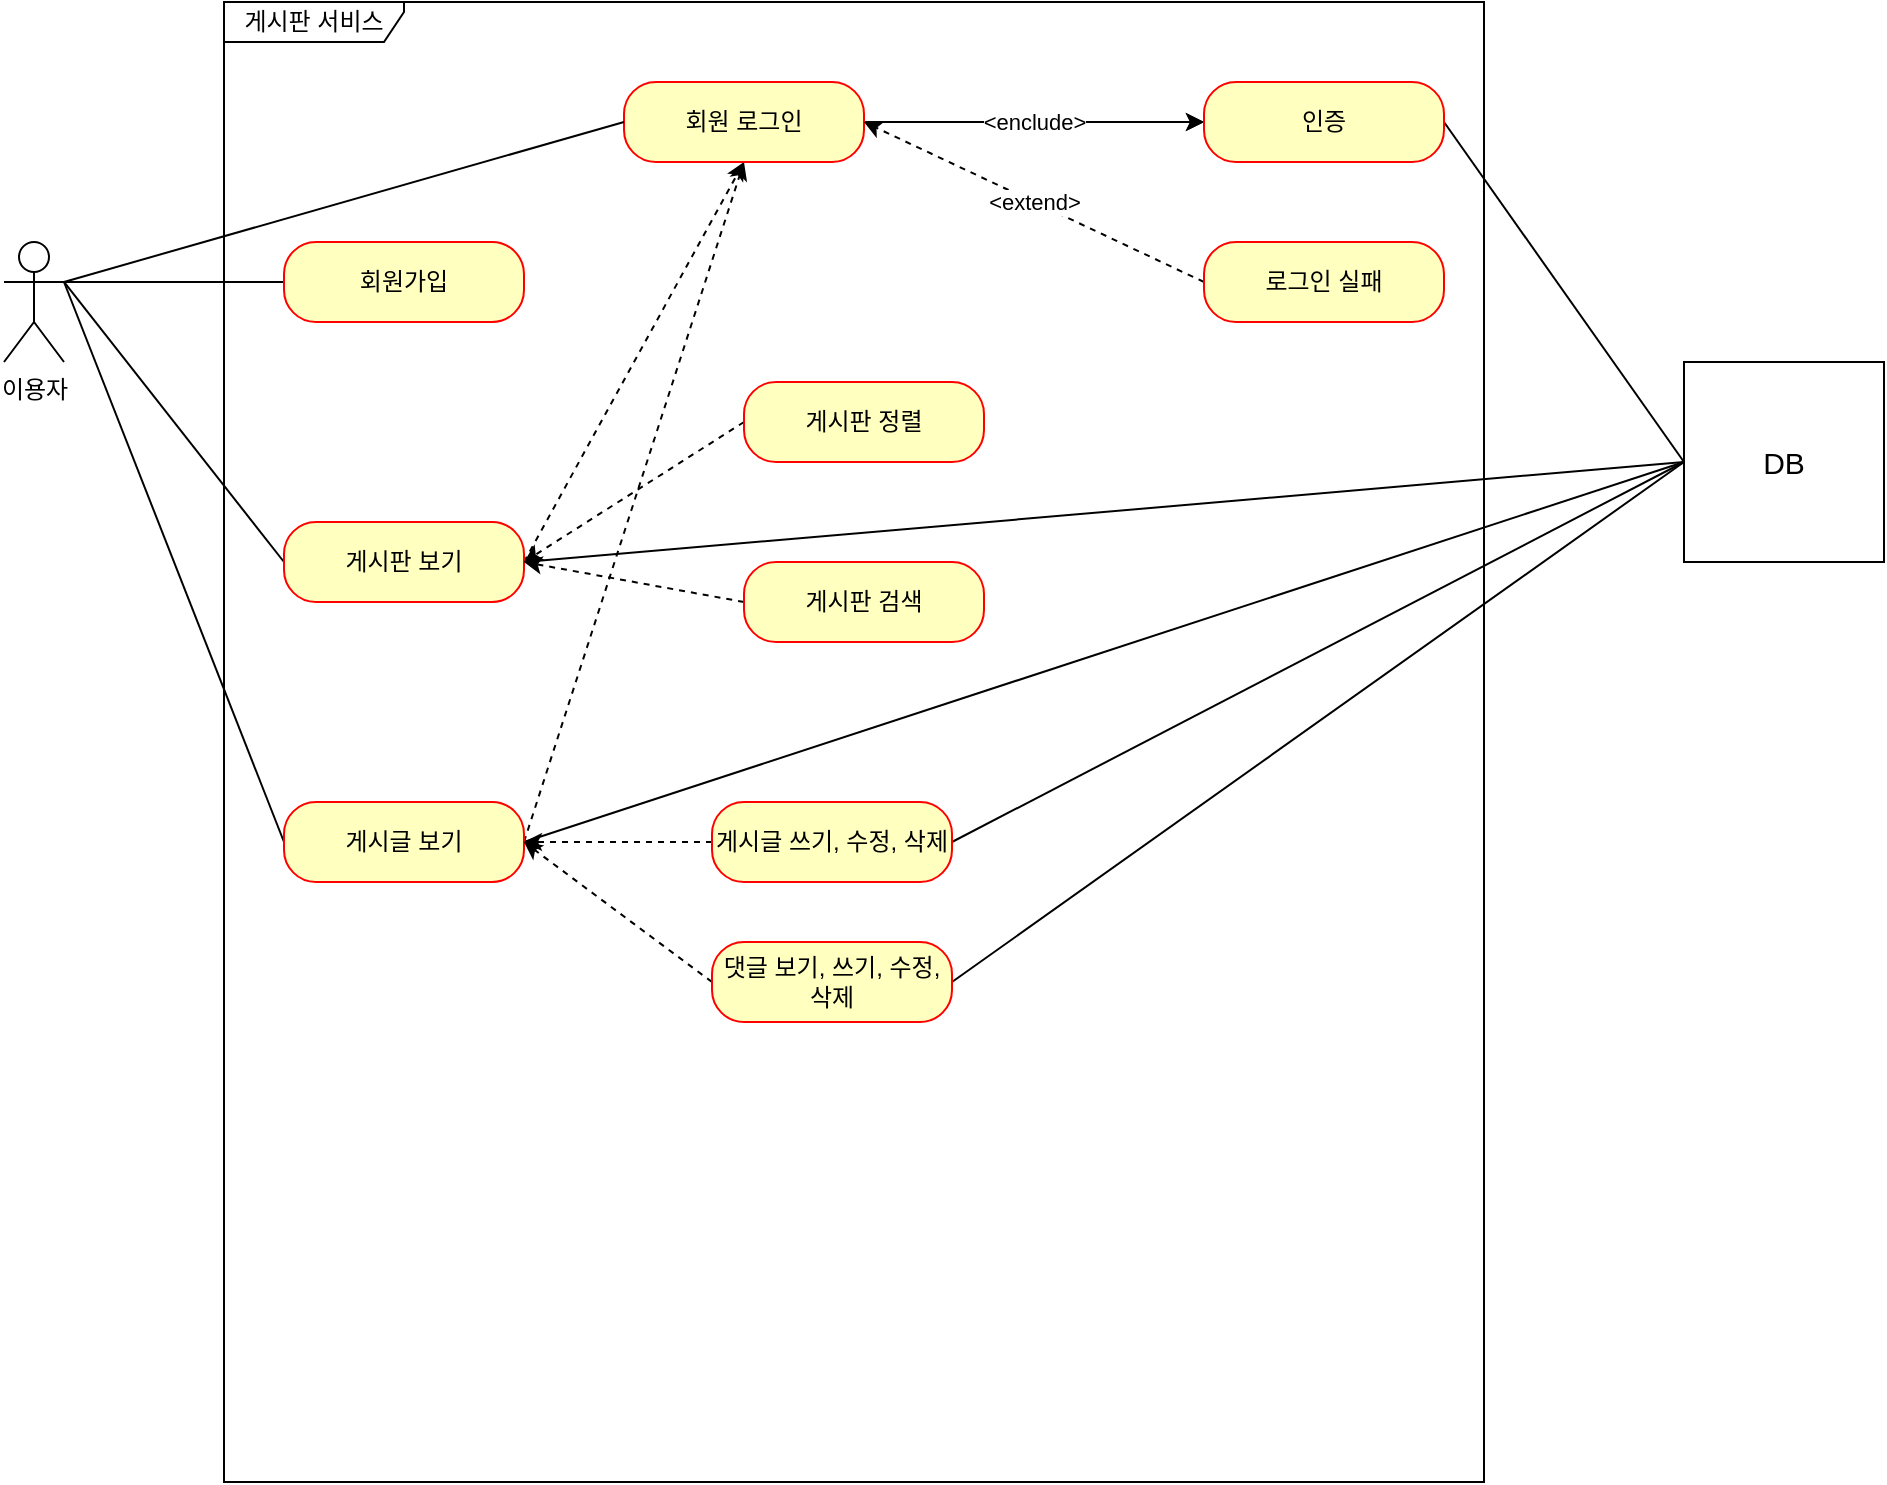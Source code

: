 <mxfile version="21.6.5" type="github">
  <diagram name="페이지-1" id="p1ByH7g944NHbBjPvcq9">
    <mxGraphModel dx="1562" dy="821" grid="1" gridSize="10" guides="1" tooltips="1" connect="1" arrows="1" fold="1" page="1" pageScale="1" pageWidth="827" pageHeight="1169" math="0" shadow="0">
      <root>
        <mxCell id="0" />
        <mxCell id="1" parent="0" />
        <mxCell id="AG7uI7BD0UfdcCFwsvod-1" value="이용자" style="shape=umlActor;verticalLabelPosition=bottom;verticalAlign=top;html=1;outlineConnect=0;" vertex="1" parent="1">
          <mxGeometry x="60" y="160" width="30" height="60" as="geometry" />
        </mxCell>
        <mxCell id="AG7uI7BD0UfdcCFwsvod-3" value="게시판 서비스" style="shape=umlFrame;whiteSpace=wrap;html=1;pointerEvents=0;width=90;height=20;" vertex="1" parent="1">
          <mxGeometry x="170" y="40" width="630" height="740" as="geometry" />
        </mxCell>
        <mxCell id="AG7uI7BD0UfdcCFwsvod-16" style="edgeStyle=orthogonalEdgeStyle;rounded=0;orthogonalLoop=1;jettySize=auto;html=1;exitX=0;exitY=0.5;exitDx=0;exitDy=0;entryX=1;entryY=0.333;entryDx=0;entryDy=0;entryPerimeter=0;endArrow=none;endFill=0;" edge="1" parent="1" source="AG7uI7BD0UfdcCFwsvod-4" target="AG7uI7BD0UfdcCFwsvod-1">
          <mxGeometry relative="1" as="geometry" />
        </mxCell>
        <mxCell id="AG7uI7BD0UfdcCFwsvod-4" value="회원가입" style="rounded=1;whiteSpace=wrap;html=1;arcSize=40;fontColor=#000000;fillColor=#ffffc0;strokeColor=#ff0000;" vertex="1" parent="1">
          <mxGeometry x="200" y="160" width="120" height="40" as="geometry" />
        </mxCell>
        <mxCell id="AG7uI7BD0UfdcCFwsvod-20" style="rounded=0;orthogonalLoop=1;jettySize=auto;html=1;exitX=0;exitY=0.5;exitDx=0;exitDy=0;entryX=1;entryY=0.333;entryDx=0;entryDy=0;entryPerimeter=0;endArrow=none;endFill=0;" edge="1" parent="1" source="AG7uI7BD0UfdcCFwsvod-6" target="AG7uI7BD0UfdcCFwsvod-1">
          <mxGeometry relative="1" as="geometry" />
        </mxCell>
        <mxCell id="AG7uI7BD0UfdcCFwsvod-26" style="rounded=0;orthogonalLoop=1;jettySize=auto;html=1;exitX=1;exitY=0.5;exitDx=0;exitDy=0;entryX=0.5;entryY=1;entryDx=0;entryDy=0;dashed=1;" edge="1" parent="1" source="AG7uI7BD0UfdcCFwsvod-6" target="AG7uI7BD0UfdcCFwsvod-8">
          <mxGeometry relative="1" as="geometry" />
        </mxCell>
        <mxCell id="AG7uI7BD0UfdcCFwsvod-36" style="edgeStyle=none;shape=connector;rounded=0;orthogonalLoop=1;jettySize=auto;html=1;exitX=1;exitY=0.5;exitDx=0;exitDy=0;labelBackgroundColor=default;strokeColor=default;fontFamily=Helvetica;fontSize=11;fontColor=default;endArrow=none;endFill=0;" edge="1" parent="1" source="AG7uI7BD0UfdcCFwsvod-6">
          <mxGeometry relative="1" as="geometry">
            <mxPoint x="900" y="270" as="targetPoint" />
          </mxGeometry>
        </mxCell>
        <mxCell id="AG7uI7BD0UfdcCFwsvod-6" value="게시판 보기" style="rounded=1;whiteSpace=wrap;html=1;arcSize=40;fontColor=#000000;fillColor=#ffffc0;strokeColor=#ff0000;" vertex="1" parent="1">
          <mxGeometry x="200" y="300" width="120" height="40" as="geometry" />
        </mxCell>
        <mxCell id="AG7uI7BD0UfdcCFwsvod-21" style="rounded=0;orthogonalLoop=1;jettySize=auto;html=1;exitX=0;exitY=0.5;exitDx=0;exitDy=0;endArrow=none;endFill=0;" edge="1" parent="1" source="AG7uI7BD0UfdcCFwsvod-7">
          <mxGeometry relative="1" as="geometry">
            <mxPoint x="90" y="180" as="targetPoint" />
          </mxGeometry>
        </mxCell>
        <mxCell id="AG7uI7BD0UfdcCFwsvod-27" style="edgeStyle=none;shape=connector;rounded=0;orthogonalLoop=1;jettySize=auto;html=1;exitX=1;exitY=0.5;exitDx=0;exitDy=0;entryX=0.5;entryY=1;entryDx=0;entryDy=0;dashed=1;labelBackgroundColor=default;strokeColor=default;fontFamily=Helvetica;fontSize=11;fontColor=default;endArrow=classic;" edge="1" parent="1" source="AG7uI7BD0UfdcCFwsvod-7" target="AG7uI7BD0UfdcCFwsvod-8">
          <mxGeometry relative="1" as="geometry" />
        </mxCell>
        <mxCell id="AG7uI7BD0UfdcCFwsvod-37" style="edgeStyle=none;shape=connector;rounded=0;orthogonalLoop=1;jettySize=auto;html=1;exitX=1;exitY=0.5;exitDx=0;exitDy=0;entryX=0;entryY=0.5;entryDx=0;entryDy=0;labelBackgroundColor=default;strokeColor=default;fontFamily=Helvetica;fontSize=11;fontColor=default;endArrow=none;endFill=0;" edge="1" parent="1" source="AG7uI7BD0UfdcCFwsvod-7" target="AG7uI7BD0UfdcCFwsvod-32">
          <mxGeometry relative="1" as="geometry" />
        </mxCell>
        <mxCell id="AG7uI7BD0UfdcCFwsvod-7" value="게시글 보기" style="rounded=1;whiteSpace=wrap;html=1;arcSize=40;fontColor=#000000;fillColor=#ffffc0;strokeColor=#ff0000;" vertex="1" parent="1">
          <mxGeometry x="200" y="440" width="120" height="40" as="geometry" />
        </mxCell>
        <mxCell id="AG7uI7BD0UfdcCFwsvod-19" style="edgeStyle=orthogonalEdgeStyle;rounded=0;orthogonalLoop=1;jettySize=auto;html=1;exitX=1;exitY=0.5;exitDx=0;exitDy=0;entryX=0;entryY=0.5;entryDx=0;entryDy=0;endArrow=classic;endFill=1;dashed=1;" edge="1" parent="1" source="AG7uI7BD0UfdcCFwsvod-8" target="AG7uI7BD0UfdcCFwsvod-9">
          <mxGeometry relative="1" as="geometry" />
        </mxCell>
        <mxCell id="AG7uI7BD0UfdcCFwsvod-22" value="&amp;lt;enclude&amp;gt;" style="edgeStyle=orthogonalEdgeStyle;rounded=0;orthogonalLoop=1;jettySize=auto;html=1;" edge="1" parent="1" source="AG7uI7BD0UfdcCFwsvod-8" target="AG7uI7BD0UfdcCFwsvod-9">
          <mxGeometry relative="1" as="geometry">
            <mxPoint as="offset" />
          </mxGeometry>
        </mxCell>
        <mxCell id="AG7uI7BD0UfdcCFwsvod-8" value="회원 로그인" style="rounded=1;whiteSpace=wrap;html=1;arcSize=40;fontColor=#000000;fillColor=#ffffc0;strokeColor=#ff0000;" vertex="1" parent="1">
          <mxGeometry x="370" y="80" width="120" height="40" as="geometry" />
        </mxCell>
        <mxCell id="AG7uI7BD0UfdcCFwsvod-35" style="edgeStyle=none;shape=connector;rounded=0;orthogonalLoop=1;jettySize=auto;html=1;exitX=1;exitY=0.5;exitDx=0;exitDy=0;entryX=0;entryY=0.5;entryDx=0;entryDy=0;labelBackgroundColor=default;strokeColor=default;fontFamily=Helvetica;fontSize=11;fontColor=default;endArrow=none;endFill=0;" edge="1" parent="1" source="AG7uI7BD0UfdcCFwsvod-9" target="AG7uI7BD0UfdcCFwsvod-32">
          <mxGeometry relative="1" as="geometry" />
        </mxCell>
        <mxCell id="AG7uI7BD0UfdcCFwsvod-9" value="인증" style="rounded=1;whiteSpace=wrap;html=1;arcSize=40;fontColor=#000000;fillColor=#ffffc0;strokeColor=#ff0000;" vertex="1" parent="1">
          <mxGeometry x="660" y="80" width="120" height="40" as="geometry" />
        </mxCell>
        <mxCell id="AG7uI7BD0UfdcCFwsvod-23" value="&amp;lt;extend&amp;gt;" style="rounded=0;orthogonalLoop=1;jettySize=auto;html=1;exitX=0;exitY=0.5;exitDx=0;exitDy=0;entryX=1;entryY=0.5;entryDx=0;entryDy=0;dashed=1;" edge="1" parent="1" source="AG7uI7BD0UfdcCFwsvod-10" target="AG7uI7BD0UfdcCFwsvod-8">
          <mxGeometry relative="1" as="geometry" />
        </mxCell>
        <mxCell id="AG7uI7BD0UfdcCFwsvod-10" value="로그인 실패" style="rounded=1;whiteSpace=wrap;html=1;arcSize=40;fontColor=#000000;fillColor=#ffffc0;strokeColor=#ff0000;" vertex="1" parent="1">
          <mxGeometry x="660" y="160" width="120" height="40" as="geometry" />
        </mxCell>
        <mxCell id="AG7uI7BD0UfdcCFwsvod-28" style="edgeStyle=none;shape=connector;rounded=0;orthogonalLoop=1;jettySize=auto;html=1;exitX=0;exitY=0.5;exitDx=0;exitDy=0;entryX=1;entryY=0.5;entryDx=0;entryDy=0;dashed=1;labelBackgroundColor=default;strokeColor=default;fontFamily=Helvetica;fontSize=11;fontColor=default;endArrow=classic;" edge="1" parent="1" source="AG7uI7BD0UfdcCFwsvod-11" target="AG7uI7BD0UfdcCFwsvod-6">
          <mxGeometry relative="1" as="geometry" />
        </mxCell>
        <mxCell id="AG7uI7BD0UfdcCFwsvod-11" value="게시판 정렬" style="rounded=1;whiteSpace=wrap;html=1;arcSize=40;fontColor=#000000;fillColor=#ffffc0;strokeColor=#ff0000;" vertex="1" parent="1">
          <mxGeometry x="430" y="230" width="120" height="40" as="geometry" />
        </mxCell>
        <mxCell id="AG7uI7BD0UfdcCFwsvod-29" style="edgeStyle=none;shape=connector;rounded=0;orthogonalLoop=1;jettySize=auto;html=1;exitX=0;exitY=0.5;exitDx=0;exitDy=0;dashed=1;labelBackgroundColor=default;strokeColor=default;fontFamily=Helvetica;fontSize=11;fontColor=default;endArrow=classic;entryX=1;entryY=0.5;entryDx=0;entryDy=0;" edge="1" parent="1" source="AG7uI7BD0UfdcCFwsvod-12" target="AG7uI7BD0UfdcCFwsvod-6">
          <mxGeometry relative="1" as="geometry">
            <mxPoint x="330" y="320" as="targetPoint" />
          </mxGeometry>
        </mxCell>
        <mxCell id="AG7uI7BD0UfdcCFwsvod-12" value="게시판 검색" style="rounded=1;whiteSpace=wrap;html=1;arcSize=40;fontColor=#000000;fillColor=#ffffc0;strokeColor=#ff0000;" vertex="1" parent="1">
          <mxGeometry x="430" y="320" width="120" height="40" as="geometry" />
        </mxCell>
        <mxCell id="AG7uI7BD0UfdcCFwsvod-30" style="edgeStyle=none;shape=connector;rounded=0;orthogonalLoop=1;jettySize=auto;html=1;exitX=0;exitY=0.5;exitDx=0;exitDy=0;entryX=1;entryY=0.5;entryDx=0;entryDy=0;dashed=1;labelBackgroundColor=default;strokeColor=default;fontFamily=Helvetica;fontSize=11;fontColor=default;endArrow=classic;" edge="1" parent="1" source="AG7uI7BD0UfdcCFwsvod-13" target="AG7uI7BD0UfdcCFwsvod-7">
          <mxGeometry relative="1" as="geometry" />
        </mxCell>
        <mxCell id="AG7uI7BD0UfdcCFwsvod-38" style="edgeStyle=none;shape=connector;rounded=0;orthogonalLoop=1;jettySize=auto;html=1;exitX=1;exitY=0.5;exitDx=0;exitDy=0;labelBackgroundColor=default;strokeColor=default;fontFamily=Helvetica;fontSize=11;fontColor=default;endArrow=none;endFill=0;" edge="1" parent="1" source="AG7uI7BD0UfdcCFwsvod-13">
          <mxGeometry relative="1" as="geometry">
            <mxPoint x="900" y="270" as="targetPoint" />
          </mxGeometry>
        </mxCell>
        <mxCell id="AG7uI7BD0UfdcCFwsvod-13" value="게시글 쓰기, 수정, 삭제" style="rounded=1;whiteSpace=wrap;html=1;arcSize=40;fontColor=#000000;fillColor=#ffffc0;strokeColor=#ff0000;" vertex="1" parent="1">
          <mxGeometry x="414" y="440" width="120" height="40" as="geometry" />
        </mxCell>
        <mxCell id="AG7uI7BD0UfdcCFwsvod-31" style="edgeStyle=none;shape=connector;rounded=0;orthogonalLoop=1;jettySize=auto;html=1;exitX=0;exitY=0.5;exitDx=0;exitDy=0;dashed=1;labelBackgroundColor=default;strokeColor=default;fontFamily=Helvetica;fontSize=11;fontColor=default;endArrow=classic;" edge="1" parent="1" source="AG7uI7BD0UfdcCFwsvod-15">
          <mxGeometry relative="1" as="geometry">
            <mxPoint x="320" y="460" as="targetPoint" />
          </mxGeometry>
        </mxCell>
        <mxCell id="AG7uI7BD0UfdcCFwsvod-39" style="edgeStyle=none;shape=connector;rounded=0;orthogonalLoop=1;jettySize=auto;html=1;exitX=1;exitY=0.5;exitDx=0;exitDy=0;labelBackgroundColor=default;strokeColor=default;fontFamily=Helvetica;fontSize=11;fontColor=default;endArrow=none;endFill=0;" edge="1" parent="1" source="AG7uI7BD0UfdcCFwsvod-15">
          <mxGeometry relative="1" as="geometry">
            <mxPoint x="900" y="270" as="targetPoint" />
          </mxGeometry>
        </mxCell>
        <mxCell id="AG7uI7BD0UfdcCFwsvod-15" value="댓글 보기, 쓰기, 수정, 삭제" style="rounded=1;whiteSpace=wrap;html=1;arcSize=40;fontColor=#000000;fillColor=#ffffc0;strokeColor=#ff0000;" vertex="1" parent="1">
          <mxGeometry x="414" y="510" width="120" height="40" as="geometry" />
        </mxCell>
        <mxCell id="AG7uI7BD0UfdcCFwsvod-18" style="rounded=0;orthogonalLoop=1;jettySize=auto;html=1;exitX=0;exitY=0.5;exitDx=0;exitDy=0;entryX=1;entryY=0.333;entryDx=0;entryDy=0;entryPerimeter=0;endArrow=none;endFill=0;" edge="1" parent="1" source="AG7uI7BD0UfdcCFwsvod-8" target="AG7uI7BD0UfdcCFwsvod-1">
          <mxGeometry relative="1" as="geometry" />
        </mxCell>
        <mxCell id="AG7uI7BD0UfdcCFwsvod-32" value="DB" style="html=1;dropTarget=0;whiteSpace=wrap;fontFamily=Helvetica;fontSize=15;fontColor=default;" vertex="1" parent="1">
          <mxGeometry x="900" y="220" width="100" height="100" as="geometry" />
        </mxCell>
        <mxCell id="AG7uI7BD0UfdcCFwsvod-34" style="edgeStyle=none;shape=connector;rounded=0;orthogonalLoop=1;jettySize=auto;html=1;exitX=0.75;exitY=1;exitDx=0;exitDy=0;dashed=1;labelBackgroundColor=default;strokeColor=default;fontFamily=Helvetica;fontSize=11;fontColor=default;endArrow=classic;" edge="1" parent="1" source="AG7uI7BD0UfdcCFwsvod-32" target="AG7uI7BD0UfdcCFwsvod-32">
          <mxGeometry relative="1" as="geometry" />
        </mxCell>
      </root>
    </mxGraphModel>
  </diagram>
</mxfile>
